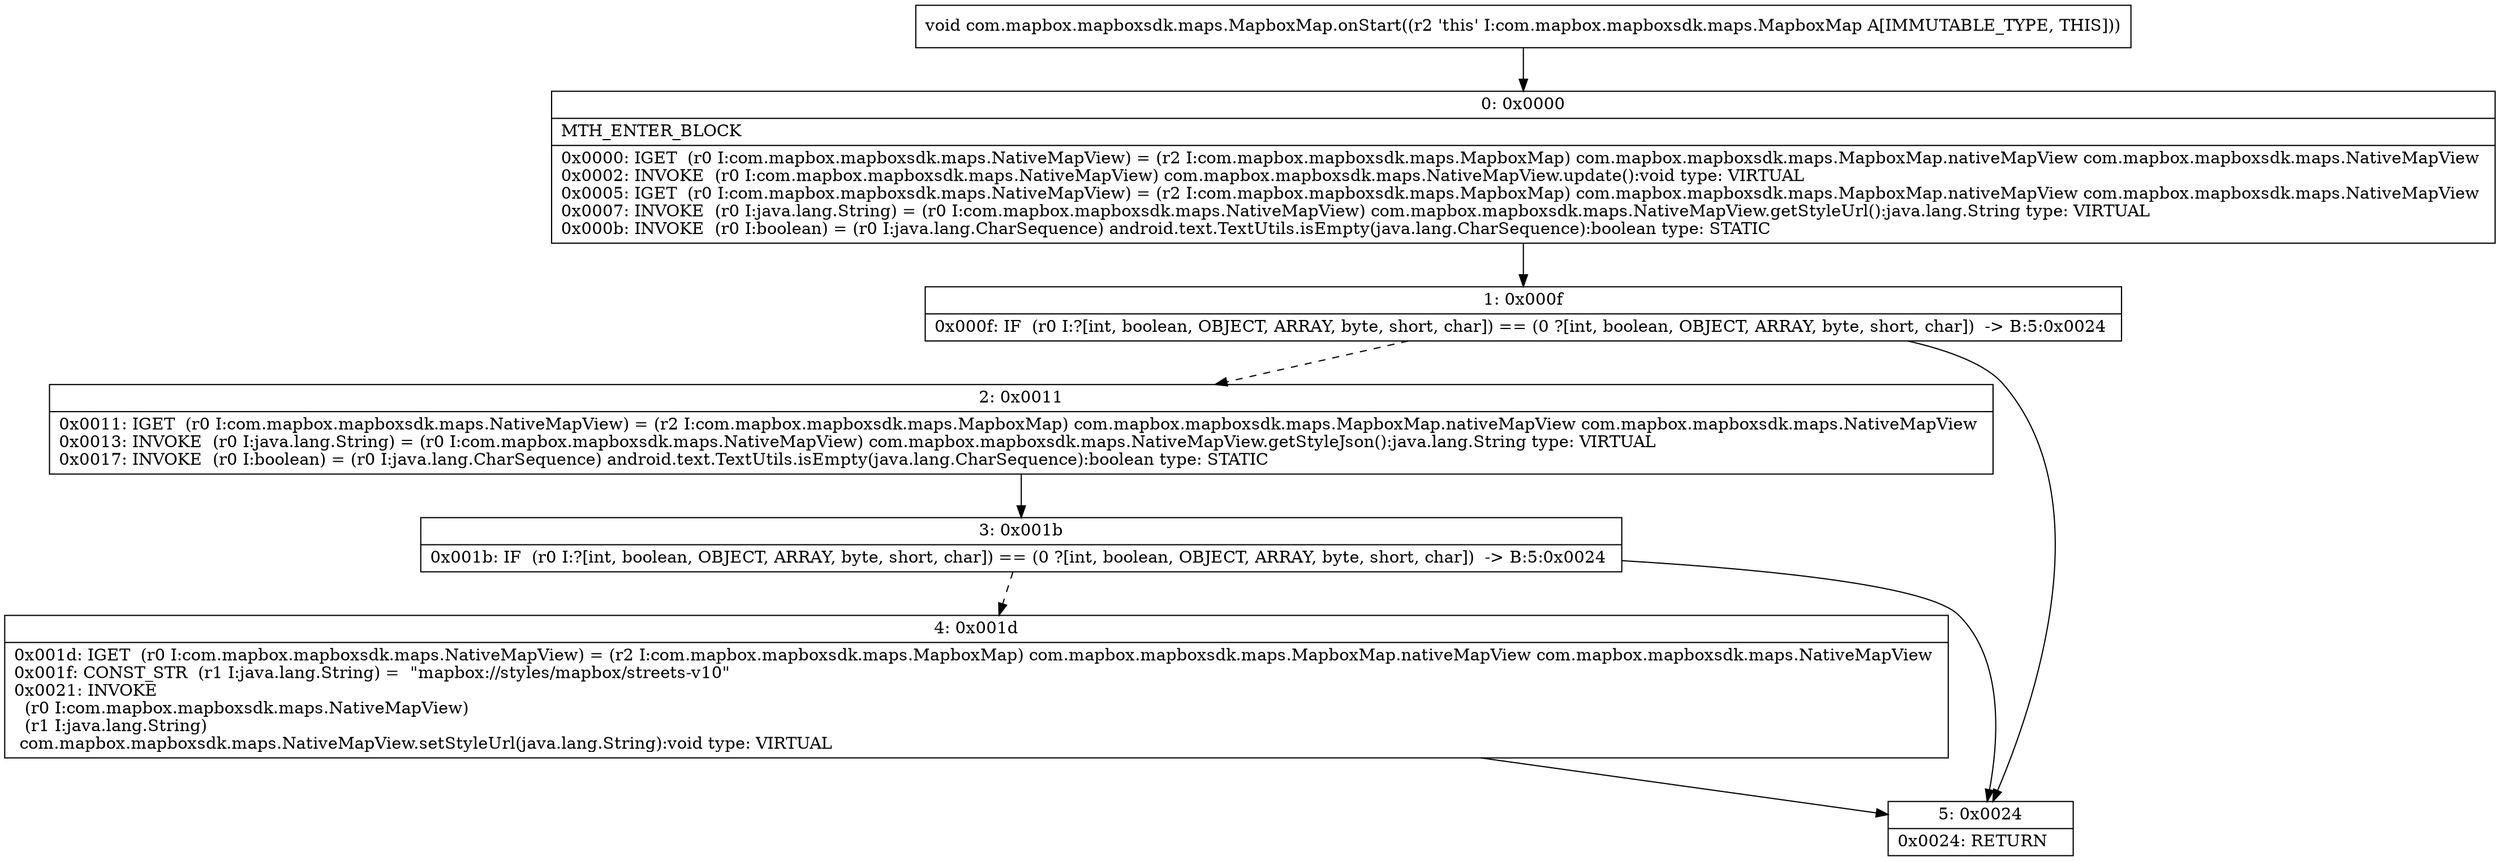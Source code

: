digraph "CFG forcom.mapbox.mapboxsdk.maps.MapboxMap.onStart()V" {
Node_0 [shape=record,label="{0\:\ 0x0000|MTH_ENTER_BLOCK\l|0x0000: IGET  (r0 I:com.mapbox.mapboxsdk.maps.NativeMapView) = (r2 I:com.mapbox.mapboxsdk.maps.MapboxMap) com.mapbox.mapboxsdk.maps.MapboxMap.nativeMapView com.mapbox.mapboxsdk.maps.NativeMapView \l0x0002: INVOKE  (r0 I:com.mapbox.mapboxsdk.maps.NativeMapView) com.mapbox.mapboxsdk.maps.NativeMapView.update():void type: VIRTUAL \l0x0005: IGET  (r0 I:com.mapbox.mapboxsdk.maps.NativeMapView) = (r2 I:com.mapbox.mapboxsdk.maps.MapboxMap) com.mapbox.mapboxsdk.maps.MapboxMap.nativeMapView com.mapbox.mapboxsdk.maps.NativeMapView \l0x0007: INVOKE  (r0 I:java.lang.String) = (r0 I:com.mapbox.mapboxsdk.maps.NativeMapView) com.mapbox.mapboxsdk.maps.NativeMapView.getStyleUrl():java.lang.String type: VIRTUAL \l0x000b: INVOKE  (r0 I:boolean) = (r0 I:java.lang.CharSequence) android.text.TextUtils.isEmpty(java.lang.CharSequence):boolean type: STATIC \l}"];
Node_1 [shape=record,label="{1\:\ 0x000f|0x000f: IF  (r0 I:?[int, boolean, OBJECT, ARRAY, byte, short, char]) == (0 ?[int, boolean, OBJECT, ARRAY, byte, short, char])  \-\> B:5:0x0024 \l}"];
Node_2 [shape=record,label="{2\:\ 0x0011|0x0011: IGET  (r0 I:com.mapbox.mapboxsdk.maps.NativeMapView) = (r2 I:com.mapbox.mapboxsdk.maps.MapboxMap) com.mapbox.mapboxsdk.maps.MapboxMap.nativeMapView com.mapbox.mapboxsdk.maps.NativeMapView \l0x0013: INVOKE  (r0 I:java.lang.String) = (r0 I:com.mapbox.mapboxsdk.maps.NativeMapView) com.mapbox.mapboxsdk.maps.NativeMapView.getStyleJson():java.lang.String type: VIRTUAL \l0x0017: INVOKE  (r0 I:boolean) = (r0 I:java.lang.CharSequence) android.text.TextUtils.isEmpty(java.lang.CharSequence):boolean type: STATIC \l}"];
Node_3 [shape=record,label="{3\:\ 0x001b|0x001b: IF  (r0 I:?[int, boolean, OBJECT, ARRAY, byte, short, char]) == (0 ?[int, boolean, OBJECT, ARRAY, byte, short, char])  \-\> B:5:0x0024 \l}"];
Node_4 [shape=record,label="{4\:\ 0x001d|0x001d: IGET  (r0 I:com.mapbox.mapboxsdk.maps.NativeMapView) = (r2 I:com.mapbox.mapboxsdk.maps.MapboxMap) com.mapbox.mapboxsdk.maps.MapboxMap.nativeMapView com.mapbox.mapboxsdk.maps.NativeMapView \l0x001f: CONST_STR  (r1 I:java.lang.String) =  \"mapbox:\/\/styles\/mapbox\/streets\-v10\" \l0x0021: INVOKE  \l  (r0 I:com.mapbox.mapboxsdk.maps.NativeMapView)\l  (r1 I:java.lang.String)\l com.mapbox.mapboxsdk.maps.NativeMapView.setStyleUrl(java.lang.String):void type: VIRTUAL \l}"];
Node_5 [shape=record,label="{5\:\ 0x0024|0x0024: RETURN   \l}"];
MethodNode[shape=record,label="{void com.mapbox.mapboxsdk.maps.MapboxMap.onStart((r2 'this' I:com.mapbox.mapboxsdk.maps.MapboxMap A[IMMUTABLE_TYPE, THIS])) }"];
MethodNode -> Node_0;
Node_0 -> Node_1;
Node_1 -> Node_2[style=dashed];
Node_1 -> Node_5;
Node_2 -> Node_3;
Node_3 -> Node_4[style=dashed];
Node_3 -> Node_5;
Node_4 -> Node_5;
}

